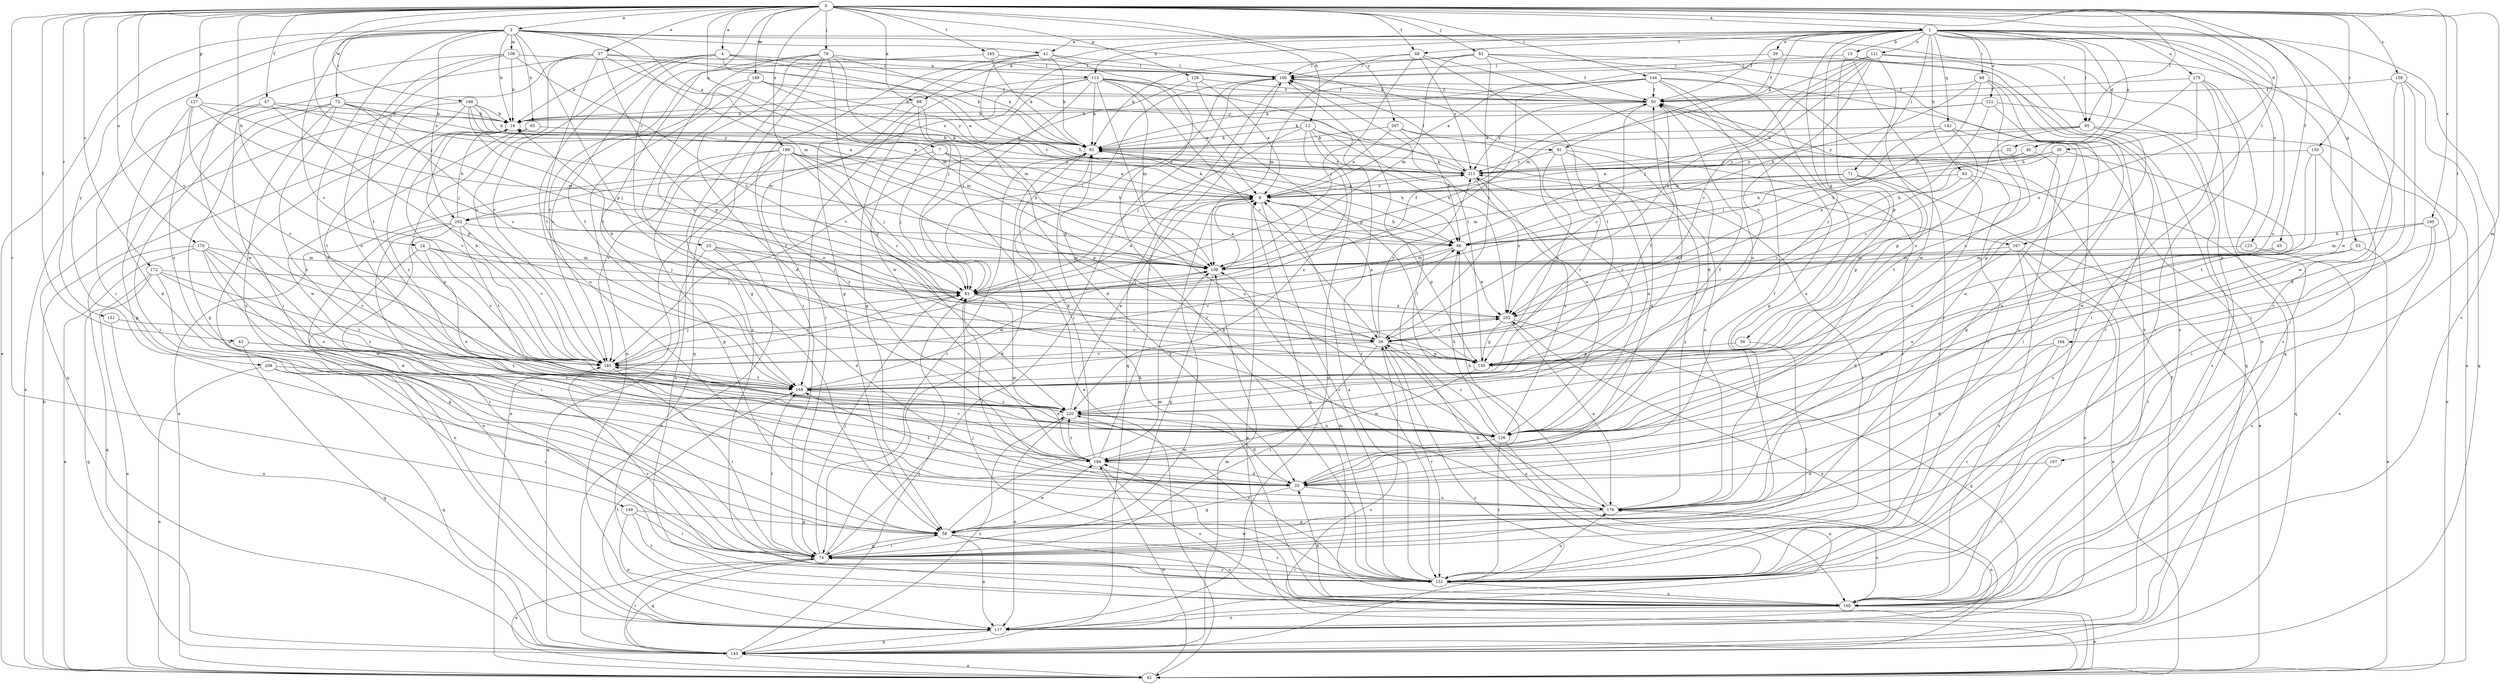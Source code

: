strict digraph  {
0;
1;
2;
4;
7;
8;
12;
14;
15;
16;
23;
26;
30;
32;
33;
37;
39;
40;
41;
42;
43;
45;
47;
48;
50;
53;
56;
58;
63;
65;
66;
68;
71;
73;
74;
79;
81;
83;
88;
91;
92;
95;
100;
107;
108;
109;
113;
117;
121;
122;
123;
126;
127;
128;
135;
142;
143;
144;
149;
150;
151;
152;
158;
160;
164;
165;
167;
168;
170;
172;
175;
176;
185;
188;
189;
194;
195;
199;
202;
203;
207;
209;
211;
220;
0 -> 1  [label=a];
0 -> 2  [label=a];
0 -> 4  [label=a];
0 -> 7  [label=a];
0 -> 12  [label=b];
0 -> 14  [label=b];
0 -> 23  [label=c];
0 -> 30  [label=d];
0 -> 37  [label=e];
0 -> 43  [label=f];
0 -> 45  [label=f];
0 -> 47  [label=f];
0 -> 48  [label=f];
0 -> 79  [label=j];
0 -> 81  [label=j];
0 -> 83  [label=j];
0 -> 88  [label=k];
0 -> 95  [label=l];
0 -> 107  [label=m];
0 -> 127  [label=p];
0 -> 128  [label=p];
0 -> 144  [label=r];
0 -> 149  [label=r];
0 -> 150  [label=r];
0 -> 151  [label=r];
0 -> 158  [label=s];
0 -> 164  [label=t];
0 -> 165  [label=t];
0 -> 167  [label=t];
0 -> 170  [label=u];
0 -> 172  [label=u];
0 -> 185  [label=v];
0 -> 188  [label=w];
0 -> 189  [label=w];
0 -> 195  [label=x];
0 -> 199  [label=x];
0 -> 207  [label=y];
1 -> 15  [label=b];
1 -> 32  [label=d];
1 -> 39  [label=e];
1 -> 40  [label=e];
1 -> 41  [label=e];
1 -> 48  [label=f];
1 -> 50  [label=f];
1 -> 53  [label=g];
1 -> 56  [label=g];
1 -> 63  [label=h];
1 -> 68  [label=i];
1 -> 71  [label=i];
1 -> 88  [label=k];
1 -> 91  [label=k];
1 -> 95  [label=l];
1 -> 113  [label=n];
1 -> 121  [label=o];
1 -> 122  [label=o];
1 -> 123  [label=o];
1 -> 126  [label=o];
1 -> 142  [label=q];
1 -> 152  [label=r];
1 -> 160  [label=s];
1 -> 175  [label=u];
1 -> 194  [label=w];
1 -> 202  [label=x];
1 -> 220  [label=z];
2 -> 7  [label=a];
2 -> 16  [label=b];
2 -> 33  [label=d];
2 -> 41  [label=e];
2 -> 42  [label=e];
2 -> 65  [label=h];
2 -> 73  [label=i];
2 -> 74  [label=i];
2 -> 91  [label=k];
2 -> 95  [label=l];
2 -> 108  [label=m];
2 -> 109  [label=m];
2 -> 135  [label=p];
2 -> 185  [label=v];
2 -> 202  [label=x];
2 -> 209  [label=y];
4 -> 8  [label=a];
4 -> 16  [label=b];
4 -> 113  [label=n];
4 -> 167  [label=t];
4 -> 168  [label=t];
4 -> 176  [label=u];
4 -> 185  [label=v];
4 -> 211  [label=y];
7 -> 8  [label=a];
7 -> 42  [label=e];
7 -> 66  [label=h];
7 -> 83  [label=j];
7 -> 211  [label=y];
8 -> 66  [label=h];
8 -> 74  [label=i];
8 -> 92  [label=k];
8 -> 135  [label=p];
8 -> 152  [label=r];
8 -> 202  [label=x];
8 -> 211  [label=y];
12 -> 33  [label=d];
12 -> 83  [label=j];
12 -> 92  [label=k];
12 -> 117  [label=n];
12 -> 126  [label=o];
12 -> 152  [label=r];
12 -> 220  [label=z];
14 -> 83  [label=j];
14 -> 109  [label=m];
14 -> 117  [label=n];
14 -> 126  [label=o];
14 -> 185  [label=v];
15 -> 100  [label=l];
15 -> 117  [label=n];
15 -> 135  [label=p];
15 -> 160  [label=s];
15 -> 194  [label=w];
16 -> 92  [label=k];
16 -> 185  [label=v];
16 -> 220  [label=z];
23 -> 33  [label=d];
23 -> 83  [label=j];
23 -> 109  [label=m];
23 -> 143  [label=q];
23 -> 160  [label=s];
26 -> 8  [label=a];
26 -> 16  [label=b];
26 -> 74  [label=i];
26 -> 135  [label=p];
26 -> 152  [label=r];
26 -> 160  [label=s];
26 -> 185  [label=v];
26 -> 211  [label=y];
30 -> 8  [label=a];
30 -> 66  [label=h];
30 -> 135  [label=p];
30 -> 194  [label=w];
30 -> 211  [label=y];
32 -> 168  [label=t];
32 -> 211  [label=y];
33 -> 50  [label=f];
33 -> 58  [label=g];
33 -> 66  [label=h];
33 -> 168  [label=t];
33 -> 176  [label=u];
37 -> 74  [label=i];
37 -> 92  [label=k];
37 -> 100  [label=l];
37 -> 109  [label=m];
37 -> 117  [label=n];
37 -> 135  [label=p];
37 -> 168  [label=t];
37 -> 185  [label=v];
39 -> 50  [label=f];
39 -> 100  [label=l];
39 -> 160  [label=s];
40 -> 66  [label=h];
40 -> 176  [label=u];
40 -> 211  [label=y];
41 -> 58  [label=g];
41 -> 66  [label=h];
41 -> 74  [label=i];
41 -> 92  [label=k];
41 -> 100  [label=l];
41 -> 152  [label=r];
42 -> 8  [label=a];
42 -> 16  [label=b];
42 -> 26  [label=c];
42 -> 194  [label=w];
43 -> 143  [label=q];
43 -> 168  [label=t];
43 -> 185  [label=v];
45 -> 109  [label=m];
45 -> 126  [label=o];
47 -> 8  [label=a];
47 -> 16  [label=b];
47 -> 42  [label=e];
47 -> 58  [label=g];
47 -> 135  [label=p];
48 -> 33  [label=d];
48 -> 83  [label=j];
48 -> 100  [label=l];
48 -> 109  [label=m];
48 -> 168  [label=t];
48 -> 211  [label=y];
50 -> 16  [label=b];
50 -> 26  [label=c];
50 -> 100  [label=l];
50 -> 152  [label=r];
50 -> 211  [label=y];
53 -> 42  [label=e];
53 -> 109  [label=m];
53 -> 176  [label=u];
56 -> 74  [label=i];
56 -> 135  [label=p];
58 -> 74  [label=i];
58 -> 109  [label=m];
58 -> 117  [label=n];
58 -> 152  [label=r];
58 -> 160  [label=s];
58 -> 194  [label=w];
63 -> 8  [label=a];
63 -> 26  [label=c];
63 -> 126  [label=o];
63 -> 143  [label=q];
65 -> 92  [label=k];
65 -> 126  [label=o];
65 -> 194  [label=w];
66 -> 109  [label=m];
66 -> 185  [label=v];
66 -> 203  [label=x];
68 -> 50  [label=f];
68 -> 66  [label=h];
68 -> 152  [label=r];
68 -> 176  [label=u];
68 -> 203  [label=x];
68 -> 220  [label=z];
71 -> 8  [label=a];
71 -> 42  [label=e];
71 -> 109  [label=m];
71 -> 135  [label=p];
73 -> 8  [label=a];
73 -> 16  [label=b];
73 -> 26  [label=c];
73 -> 58  [label=g];
73 -> 74  [label=i];
73 -> 109  [label=m];
73 -> 126  [label=o];
73 -> 176  [label=u];
74 -> 42  [label=e];
74 -> 58  [label=g];
74 -> 83  [label=j];
74 -> 92  [label=k];
74 -> 143  [label=q];
74 -> 152  [label=r];
74 -> 168  [label=t];
79 -> 33  [label=d];
79 -> 58  [label=g];
79 -> 83  [label=j];
79 -> 92  [label=k];
79 -> 100  [label=l];
79 -> 143  [label=q];
79 -> 160  [label=s];
79 -> 168  [label=t];
79 -> 220  [label=z];
81 -> 26  [label=c];
81 -> 50  [label=f];
81 -> 92  [label=k];
81 -> 100  [label=l];
81 -> 109  [label=m];
81 -> 152  [label=r];
81 -> 160  [label=s];
83 -> 8  [label=a];
83 -> 50  [label=f];
83 -> 100  [label=l];
83 -> 185  [label=v];
83 -> 194  [label=w];
83 -> 203  [label=x];
88 -> 16  [label=b];
88 -> 33  [label=d];
88 -> 42  [label=e];
88 -> 168  [label=t];
91 -> 126  [label=o];
91 -> 135  [label=p];
91 -> 168  [label=t];
91 -> 176  [label=u];
91 -> 211  [label=y];
92 -> 16  [label=b];
92 -> 66  [label=h];
92 -> 74  [label=i];
92 -> 211  [label=y];
95 -> 42  [label=e];
95 -> 74  [label=i];
95 -> 92  [label=k];
95 -> 135  [label=p];
95 -> 160  [label=s];
95 -> 211  [label=y];
100 -> 50  [label=f];
100 -> 74  [label=i];
100 -> 143  [label=q];
100 -> 185  [label=v];
107 -> 33  [label=d];
107 -> 152  [label=r];
108 -> 16  [label=b];
108 -> 100  [label=l];
108 -> 126  [label=o];
108 -> 168  [label=t];
108 -> 194  [label=w];
108 -> 203  [label=x];
109 -> 8  [label=a];
109 -> 58  [label=g];
109 -> 83  [label=j];
113 -> 8  [label=a];
113 -> 26  [label=c];
113 -> 50  [label=f];
113 -> 58  [label=g];
113 -> 74  [label=i];
113 -> 83  [label=j];
113 -> 92  [label=k];
113 -> 109  [label=m];
113 -> 176  [label=u];
113 -> 194  [label=w];
113 -> 203  [label=x];
117 -> 66  [label=h];
117 -> 143  [label=q];
117 -> 168  [label=t];
117 -> 203  [label=x];
121 -> 8  [label=a];
121 -> 26  [label=c];
121 -> 42  [label=e];
121 -> 83  [label=j];
121 -> 100  [label=l];
121 -> 109  [label=m];
121 -> 126  [label=o];
121 -> 143  [label=q];
121 -> 185  [label=v];
121 -> 203  [label=x];
122 -> 16  [label=b];
122 -> 92  [label=k];
122 -> 160  [label=s];
122 -> 176  [label=u];
122 -> 203  [label=x];
123 -> 109  [label=m];
123 -> 160  [label=s];
126 -> 26  [label=c];
126 -> 50  [label=f];
126 -> 66  [label=h];
126 -> 117  [label=n];
126 -> 152  [label=r];
126 -> 194  [label=w];
126 -> 211  [label=y];
127 -> 16  [label=b];
127 -> 33  [label=d];
127 -> 83  [label=j];
127 -> 109  [label=m];
127 -> 185  [label=v];
127 -> 220  [label=z];
128 -> 8  [label=a];
128 -> 50  [label=f];
128 -> 135  [label=p];
128 -> 185  [label=v];
135 -> 100  [label=l];
135 -> 194  [label=w];
142 -> 26  [label=c];
142 -> 58  [label=g];
142 -> 83  [label=j];
142 -> 92  [label=k];
143 -> 26  [label=c];
143 -> 42  [label=e];
143 -> 50  [label=f];
143 -> 74  [label=i];
143 -> 83  [label=j];
143 -> 109  [label=m];
143 -> 220  [label=z];
144 -> 16  [label=b];
144 -> 50  [label=f];
144 -> 58  [label=g];
144 -> 83  [label=j];
144 -> 92  [label=k];
144 -> 126  [label=o];
144 -> 143  [label=q];
144 -> 176  [label=u];
149 -> 58  [label=g];
149 -> 74  [label=i];
149 -> 117  [label=n];
149 -> 152  [label=r];
150 -> 74  [label=i];
150 -> 135  [label=p];
150 -> 168  [label=t];
150 -> 211  [label=y];
151 -> 26  [label=c];
151 -> 117  [label=n];
152 -> 8  [label=a];
152 -> 74  [label=i];
152 -> 83  [label=j];
152 -> 109  [label=m];
152 -> 160  [label=s];
152 -> 176  [label=u];
152 -> 185  [label=v];
152 -> 220  [label=z];
158 -> 33  [label=d];
158 -> 50  [label=f];
158 -> 74  [label=i];
158 -> 143  [label=q];
158 -> 194  [label=w];
160 -> 8  [label=a];
160 -> 33  [label=d];
160 -> 42  [label=e];
160 -> 92  [label=k];
160 -> 117  [label=n];
160 -> 176  [label=u];
160 -> 194  [label=w];
164 -> 33  [label=d];
164 -> 135  [label=p];
164 -> 152  [label=r];
165 -> 92  [label=k];
165 -> 100  [label=l];
165 -> 185  [label=v];
167 -> 33  [label=d];
167 -> 42  [label=e];
167 -> 109  [label=m];
167 -> 117  [label=n];
167 -> 160  [label=s];
168 -> 50  [label=f];
168 -> 109  [label=m];
168 -> 126  [label=o];
168 -> 203  [label=x];
168 -> 220  [label=z];
170 -> 33  [label=d];
170 -> 42  [label=e];
170 -> 109  [label=m];
170 -> 126  [label=o];
170 -> 143  [label=q];
170 -> 185  [label=v];
170 -> 194  [label=w];
172 -> 42  [label=e];
172 -> 58  [label=g];
172 -> 83  [label=j];
172 -> 143  [label=q];
172 -> 168  [label=t];
172 -> 220  [label=z];
175 -> 50  [label=f];
175 -> 66  [label=h];
175 -> 74  [label=i];
175 -> 152  [label=r];
175 -> 160  [label=s];
175 -> 203  [label=x];
176 -> 58  [label=g];
176 -> 83  [label=j];
176 -> 92  [label=k];
176 -> 100  [label=l];
176 -> 117  [label=n];
176 -> 211  [label=y];
185 -> 16  [label=b];
185 -> 74  [label=i];
185 -> 83  [label=j];
185 -> 168  [label=t];
188 -> 16  [label=b];
188 -> 83  [label=j];
188 -> 92  [label=k];
188 -> 109  [label=m];
188 -> 143  [label=q];
188 -> 168  [label=t];
188 -> 211  [label=y];
189 -> 50  [label=f];
189 -> 109  [label=m];
189 -> 117  [label=n];
189 -> 126  [label=o];
189 -> 185  [label=v];
189 -> 211  [label=y];
194 -> 33  [label=d];
194 -> 92  [label=k];
194 -> 100  [label=l];
194 -> 160  [label=s];
194 -> 185  [label=v];
194 -> 220  [label=z];
195 -> 66  [label=h];
195 -> 109  [label=m];
195 -> 152  [label=r];
195 -> 160  [label=s];
199 -> 26  [label=c];
199 -> 42  [label=e];
199 -> 58  [label=g];
199 -> 66  [label=h];
199 -> 83  [label=j];
199 -> 135  [label=p];
199 -> 160  [label=s];
199 -> 185  [label=v];
199 -> 211  [label=y];
199 -> 220  [label=z];
202 -> 16  [label=b];
202 -> 66  [label=h];
202 -> 74  [label=i];
202 -> 117  [label=n];
202 -> 152  [label=r];
202 -> 168  [label=t];
202 -> 185  [label=v];
203 -> 26  [label=c];
203 -> 135  [label=p];
203 -> 143  [label=q];
203 -> 176  [label=u];
207 -> 8  [label=a];
207 -> 66  [label=h];
207 -> 92  [label=k];
207 -> 152  [label=r];
207 -> 220  [label=z];
209 -> 42  [label=e];
209 -> 74  [label=i];
209 -> 143  [label=q];
209 -> 168  [label=t];
211 -> 8  [label=a];
211 -> 92  [label=k];
211 -> 100  [label=l];
211 -> 152  [label=r];
211 -> 203  [label=x];
220 -> 8  [label=a];
220 -> 33  [label=d];
220 -> 50  [label=f];
220 -> 117  [label=n];
220 -> 126  [label=o];
}
